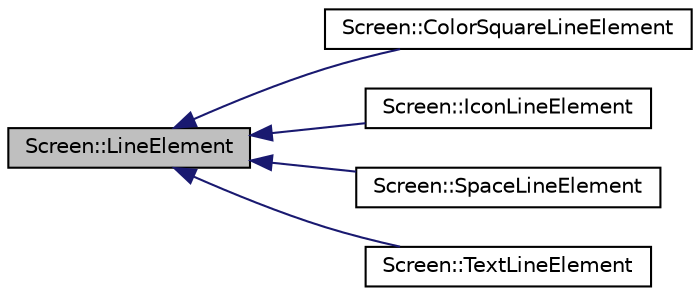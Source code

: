 digraph "Screen::LineElement"
{
  edge [fontname="Helvetica",fontsize="10",labelfontname="Helvetica",labelfontsize="10"];
  node [fontname="Helvetica",fontsize="10",shape=record];
  rankdir="LR";
  Node0 [label="Screen::LineElement",height=0.2,width=0.4,color="black", fillcolor="grey75", style="filled", fontcolor="black"];
  Node0 -> Node1 [dir="back",color="midnightblue",fontsize="10",style="solid",fontname="Helvetica"];
  Node1 [label="Screen::ColorSquareLineElement",height=0.2,width=0.4,color="black", fillcolor="white", style="filled",URL="$classScreen_1_1ColorSquareLineElement.html"];
  Node0 -> Node2 [dir="back",color="midnightblue",fontsize="10",style="solid",fontname="Helvetica"];
  Node2 [label="Screen::IconLineElement",height=0.2,width=0.4,color="black", fillcolor="white", style="filled",URL="$classScreen_1_1IconLineElement.html"];
  Node0 -> Node3 [dir="back",color="midnightblue",fontsize="10",style="solid",fontname="Helvetica"];
  Node3 [label="Screen::SpaceLineElement",height=0.2,width=0.4,color="black", fillcolor="white", style="filled",URL="$classScreen_1_1SpaceLineElement.html",tooltip="Empty space. "];
  Node0 -> Node4 [dir="back",color="midnightblue",fontsize="10",style="solid",fontname="Helvetica"];
  Node4 [label="Screen::TextLineElement",height=0.2,width=0.4,color="black", fillcolor="white", style="filled",URL="$classScreen_1_1TextLineElement.html"];
}
